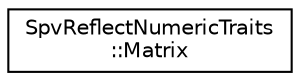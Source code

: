 digraph "Graphical Class Hierarchy"
{
 // LATEX_PDF_SIZE
  edge [fontname="Helvetica",fontsize="10",labelfontname="Helvetica",labelfontsize="10"];
  node [fontname="Helvetica",fontsize="10",shape=record];
  rankdir="LR";
  Node0 [label="SpvReflectNumericTraits\l::Matrix",height=0.2,width=0.4,color="black", fillcolor="white", style="filled",URL="$dc/d40/struct_spv_reflect_numeric_traits_1_1_matrix.htm",tooltip=" "];
}
